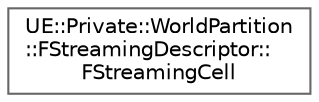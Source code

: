 digraph "Graphical Class Hierarchy"
{
 // INTERACTIVE_SVG=YES
 // LATEX_PDF_SIZE
  bgcolor="transparent";
  edge [fontname=Helvetica,fontsize=10,labelfontname=Helvetica,labelfontsize=10];
  node [fontname=Helvetica,fontsize=10,shape=box,height=0.2,width=0.4];
  rankdir="LR";
  Node0 [id="Node000000",label="UE::Private::WorldPartition\l::FStreamingDescriptor::\lFStreamingCell",height=0.2,width=0.4,color="grey40", fillcolor="white", style="filled",URL="$de/d13/structUE_1_1Private_1_1WorldPartition_1_1FStreamingDescriptor_1_1FStreamingCell.html",tooltip="Represents a streaming cell."];
}
